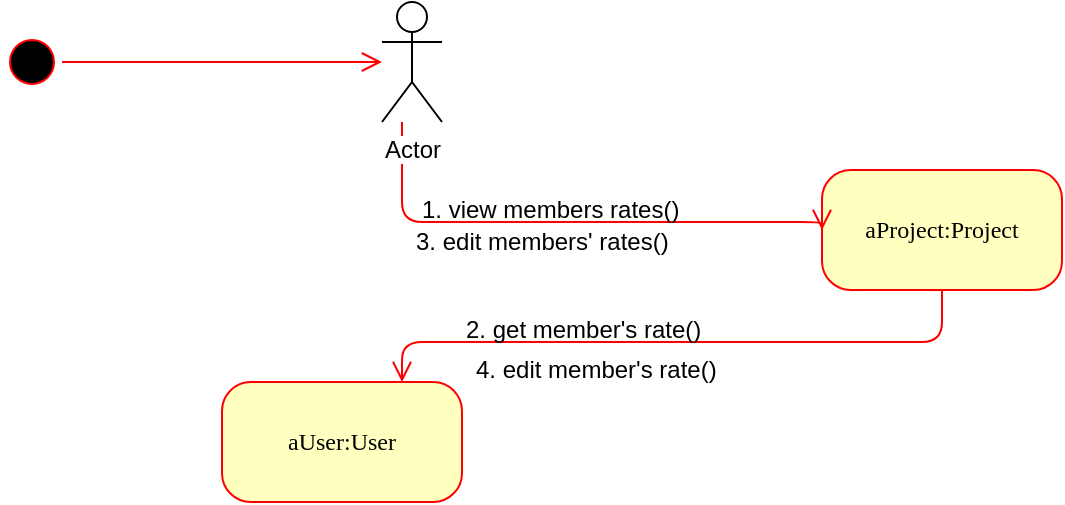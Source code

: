 <mxfile version="10.6.8" type="github"><diagram id="1LS3btG0mOBmXV9-8FWJ" name="Page-1"><mxGraphModel dx="840" dy="471" grid="1" gridSize="10" guides="1" tooltips="1" connect="1" arrows="1" fold="1" page="1" pageScale="1" pageWidth="850" pageHeight="1100" math="0" shadow="0"><root><mxCell id="0"/><mxCell id="1" parent="0"/><mxCell id="uWczULwgtXj1pH2rpgU0-1" value="" style="ellipse;html=1;shape=startState;fillColor=#000000;strokeColor=#ff0000;rounded=1;shadow=0;comic=0;labelBackgroundColor=none;fontFamily=Verdana;fontSize=12;fontColor=#000000;align=center;direction=south;" vertex="1" parent="1"><mxGeometry x="130" y="135" width="30" height="30" as="geometry"/></mxCell><mxCell id="uWczULwgtXj1pH2rpgU0-2" value="aUser:User" style="rounded=1;whiteSpace=wrap;html=1;arcSize=24;fillColor=#ffffc0;strokeColor=#ff0000;shadow=0;comic=0;labelBackgroundColor=none;fontFamily=Verdana;fontSize=12;fontColor=#000000;align=center;" vertex="1" parent="1"><mxGeometry x="240" y="310" width="120" height="60" as="geometry"/></mxCell><mxCell id="uWczULwgtXj1pH2rpgU0-5" value="aProject:Project" style="rounded=1;whiteSpace=wrap;html=1;arcSize=24;fillColor=#ffffc0;strokeColor=#ff0000;shadow=0;comic=0;labelBackgroundColor=none;fontFamily=Verdana;fontSize=12;fontColor=#000000;align=center;" vertex="1" parent="1"><mxGeometry x="540" y="204" width="120" height="60" as="geometry"/></mxCell><mxCell id="uWczULwgtXj1pH2rpgU0-6" style="edgeStyle=orthogonalEdgeStyle;html=1;labelBackgroundColor=none;endArrow=open;endSize=8;strokeColor=#ff0000;fontFamily=Verdana;fontSize=12;align=left;" edge="1" parent="1" source="uWczULwgtXj1pH2rpgU0-1"><mxGeometry relative="1" as="geometry"><mxPoint x="320" y="150" as="targetPoint"/></mxGeometry></mxCell><mxCell id="uWczULwgtXj1pH2rpgU0-7" style="edgeStyle=orthogonalEdgeStyle;html=1;labelBackgroundColor=none;endArrow=open;endSize=8;strokeColor=#ff0000;fontFamily=Verdana;fontSize=12;align=left;entryX=0;entryY=0.5;" edge="1" parent="1" target="uWczULwgtXj1pH2rpgU0-5"><mxGeometry relative="1" as="geometry"><Array as="points"><mxPoint x="330" y="230"/></Array><mxPoint x="330" y="180" as="sourcePoint"/></mxGeometry></mxCell><mxCell id="uWczULwgtXj1pH2rpgU0-8" style="edgeStyle=orthogonalEdgeStyle;html=1;entryX=0.75;entryY=0;labelBackgroundColor=none;endArrow=open;endSize=8;strokeColor=#ff0000;fontFamily=Verdana;fontSize=12;align=left;exitX=0.5;exitY=1;" edge="1" parent="1" source="uWczULwgtXj1pH2rpgU0-5" target="uWczULwgtXj1pH2rpgU0-2"><mxGeometry relative="1" as="geometry"><mxPoint x="520" y="300" as="sourcePoint"/><Array as="points"><mxPoint x="600" y="290"/><mxPoint x="330" y="290"/></Array></mxGeometry></mxCell><mxCell id="uWczULwgtXj1pH2rpgU0-9" value="&lt;font style=&quot;font-size: 12px&quot;&gt;1. &lt;font&gt;view members rates()&lt;/font&gt;&lt;/font&gt;" style="text;html=1;resizable=0;points=[];autosize=1;align=left;verticalAlign=top;spacingTop=-4;" vertex="1" parent="1"><mxGeometry x="338" y="214" width="160" height="20" as="geometry"/></mxCell><mxCell id="uWczULwgtXj1pH2rpgU0-10" value="3. &lt;font&gt;edit members' rates&lt;/font&gt;()" style="text;html=1;resizable=0;points=[];autosize=1;align=left;verticalAlign=top;spacingTop=-4;" vertex="1" parent="1"><mxGeometry x="335" y="230" width="160" height="20" as="geometry"/></mxCell><mxCell id="uWczULwgtXj1pH2rpgU0-11" value="2. get member's rate() &amp;nbsp;&amp;nbsp;&amp;nbsp; " style="text;html=1;resizable=0;points=[];autosize=1;align=left;verticalAlign=top;spacingTop=-4;" vertex="1" parent="1"><mxGeometry x="360" y="274" width="170" height="20" as="geometry"/></mxCell><mxCell id="uWczULwgtXj1pH2rpgU0-12" value="Actor" style="shape=umlActor;verticalLabelPosition=bottom;labelBackgroundColor=#ffffff;verticalAlign=top;html=1;outlineConnect=0;" vertex="1" parent="1"><mxGeometry x="320" y="120" width="30" height="60" as="geometry"/></mxCell><mxCell id="uWczULwgtXj1pH2rpgU0-15" value="4. edit member's rate()" style="text;html=1;resizable=0;points=[];autosize=1;align=left;verticalAlign=top;spacingTop=-4;" vertex="1" parent="1"><mxGeometry x="365" y="294" width="160" height="20" as="geometry"/></mxCell></root></mxGraphModel></diagram></mxfile>